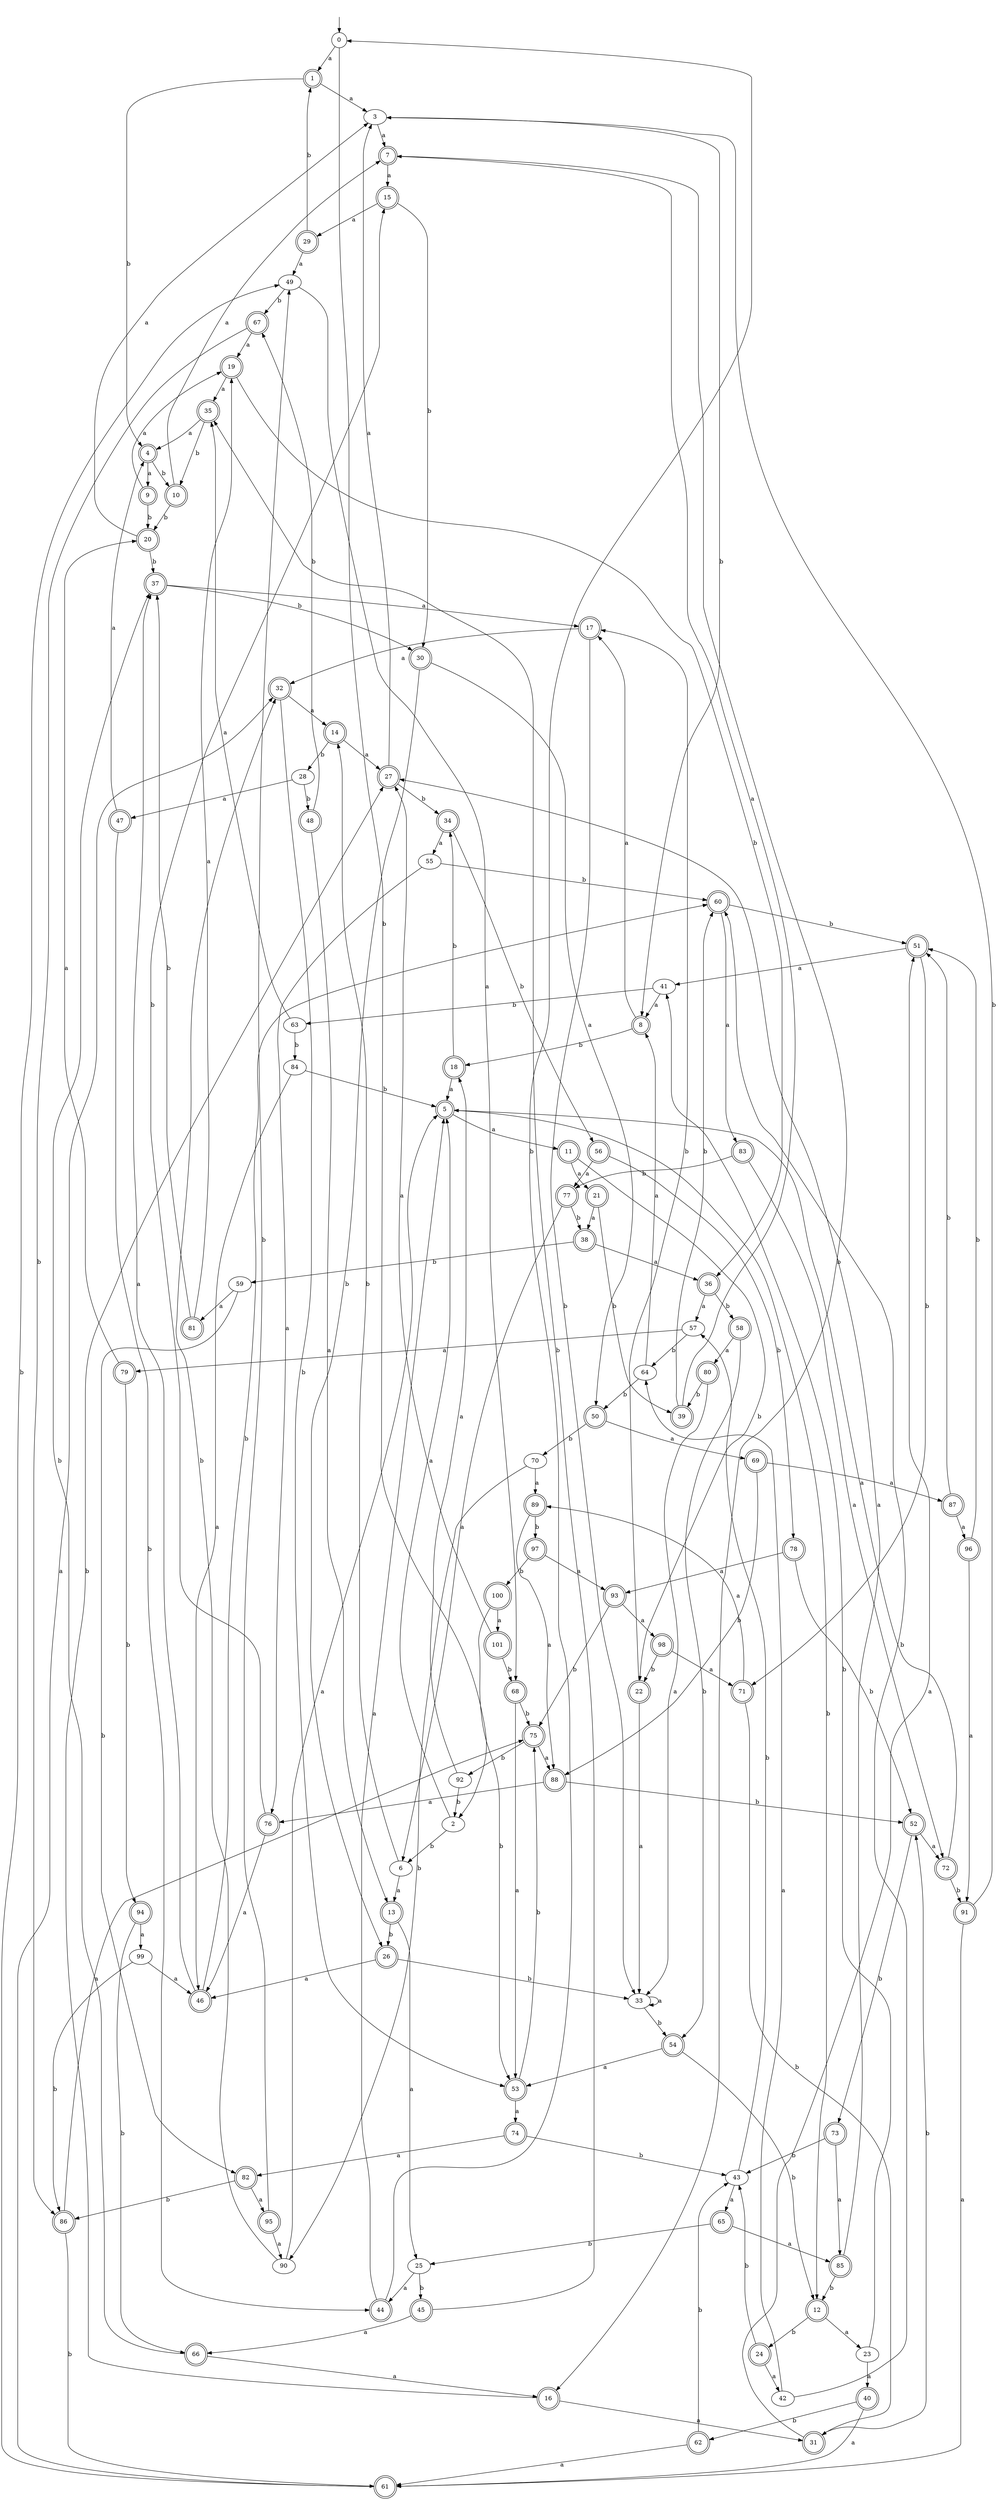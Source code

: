 digraph RandomDFA {
  __start0 [label="", shape=none];
  __start0 -> 0 [label=""];
  0 [shape=circle]
  0 -> 1 [label="a"]
  0 -> 2 [label="b"]
  1 [shape=doublecircle]
  1 -> 3 [label="a"]
  1 -> 4 [label="b"]
  2
  2 -> 5 [label="a"]
  2 -> 6 [label="b"]
  3
  3 -> 7 [label="a"]
  3 -> 8 [label="b"]
  4 [shape=doublecircle]
  4 -> 9 [label="a"]
  4 -> 10 [label="b"]
  5 [shape=doublecircle]
  5 -> 11 [label="a"]
  5 -> 12 [label="b"]
  6
  6 -> 13 [label="a"]
  6 -> 14 [label="b"]
  7 [shape=doublecircle]
  7 -> 15 [label="a"]
  7 -> 16 [label="b"]
  8 [shape=doublecircle]
  8 -> 17 [label="a"]
  8 -> 18 [label="b"]
  9 [shape=doublecircle]
  9 -> 19 [label="a"]
  9 -> 20 [label="b"]
  10 [shape=doublecircle]
  10 -> 7 [label="a"]
  10 -> 20 [label="b"]
  11 [shape=doublecircle]
  11 -> 21 [label="a"]
  11 -> 22 [label="b"]
  12 [shape=doublecircle]
  12 -> 23 [label="a"]
  12 -> 24 [label="b"]
  13 [shape=doublecircle]
  13 -> 25 [label="a"]
  13 -> 26 [label="b"]
  14 [shape=doublecircle]
  14 -> 27 [label="a"]
  14 -> 28 [label="b"]
  15 [shape=doublecircle]
  15 -> 29 [label="a"]
  15 -> 30 [label="b"]
  16 [shape=doublecircle]
  16 -> 31 [label="a"]
  16 -> 27 [label="b"]
  17 [shape=doublecircle]
  17 -> 32 [label="a"]
  17 -> 33 [label="b"]
  18 [shape=doublecircle]
  18 -> 5 [label="a"]
  18 -> 34 [label="b"]
  19 [shape=doublecircle]
  19 -> 35 [label="a"]
  19 -> 36 [label="b"]
  20 [shape=doublecircle]
  20 -> 3 [label="a"]
  20 -> 37 [label="b"]
  21 [shape=doublecircle]
  21 -> 38 [label="a"]
  21 -> 39 [label="b"]
  22 [shape=doublecircle]
  22 -> 33 [label="a"]
  22 -> 17 [label="b"]
  23
  23 -> 40 [label="a"]
  23 -> 41 [label="b"]
  24 [shape=doublecircle]
  24 -> 42 [label="a"]
  24 -> 43 [label="b"]
  25
  25 -> 44 [label="a"]
  25 -> 45 [label="b"]
  26 [shape=doublecircle]
  26 -> 46 [label="a"]
  26 -> 33 [label="b"]
  27 [shape=doublecircle]
  27 -> 3 [label="a"]
  27 -> 34 [label="b"]
  28
  28 -> 47 [label="a"]
  28 -> 48 [label="b"]
  29 [shape=doublecircle]
  29 -> 49 [label="a"]
  29 -> 1 [label="b"]
  30 [shape=doublecircle]
  30 -> 50 [label="a"]
  30 -> 26 [label="b"]
  31 [shape=doublecircle]
  31 -> 51 [label="a"]
  31 -> 52 [label="b"]
  32 [shape=doublecircle]
  32 -> 14 [label="a"]
  32 -> 53 [label="b"]
  33
  33 -> 33 [label="a"]
  33 -> 54 [label="b"]
  34 [shape=doublecircle]
  34 -> 55 [label="a"]
  34 -> 56 [label="b"]
  35 [shape=doublecircle]
  35 -> 4 [label="a"]
  35 -> 10 [label="b"]
  36 [shape=doublecircle]
  36 -> 57 [label="a"]
  36 -> 58 [label="b"]
  37 [shape=doublecircle]
  37 -> 17 [label="a"]
  37 -> 30 [label="b"]
  38 [shape=doublecircle]
  38 -> 36 [label="a"]
  38 -> 59 [label="b"]
  39 [shape=doublecircle]
  39 -> 7 [label="a"]
  39 -> 60 [label="b"]
  40 [shape=doublecircle]
  40 -> 61 [label="a"]
  40 -> 62 [label="b"]
  41
  41 -> 8 [label="a"]
  41 -> 63 [label="b"]
  42
  42 -> 64 [label="a"]
  42 -> 60 [label="b"]
  43
  43 -> 65 [label="a"]
  43 -> 57 [label="b"]
  44 [shape=doublecircle]
  44 -> 5 [label="a"]
  44 -> 0 [label="b"]
  45 [shape=doublecircle]
  45 -> 66 [label="a"]
  45 -> 35 [label="b"]
  46 [shape=doublecircle]
  46 -> 37 [label="a"]
  46 -> 60 [label="b"]
  47 [shape=doublecircle]
  47 -> 4 [label="a"]
  47 -> 44 [label="b"]
  48 [shape=doublecircle]
  48 -> 13 [label="a"]
  48 -> 67 [label="b"]
  49
  49 -> 68 [label="a"]
  49 -> 67 [label="b"]
  50 [shape=doublecircle]
  50 -> 69 [label="a"]
  50 -> 70 [label="b"]
  51 [shape=doublecircle]
  51 -> 41 [label="a"]
  51 -> 71 [label="b"]
  52 [shape=doublecircle]
  52 -> 72 [label="a"]
  52 -> 73 [label="b"]
  53 [shape=doublecircle]
  53 -> 74 [label="a"]
  53 -> 75 [label="b"]
  54 [shape=doublecircle]
  54 -> 53 [label="a"]
  54 -> 12 [label="b"]
  55
  55 -> 76 [label="a"]
  55 -> 60 [label="b"]
  56 [shape=doublecircle]
  56 -> 77 [label="a"]
  56 -> 78 [label="b"]
  57
  57 -> 79 [label="a"]
  57 -> 64 [label="b"]
  58 [shape=doublecircle]
  58 -> 80 [label="a"]
  58 -> 54 [label="b"]
  59
  59 -> 81 [label="a"]
  59 -> 82 [label="b"]
  60 [shape=doublecircle]
  60 -> 83 [label="a"]
  60 -> 51 [label="b"]
  61 [shape=doublecircle]
  61 -> 32 [label="a"]
  61 -> 49 [label="b"]
  62 [shape=doublecircle]
  62 -> 61 [label="a"]
  62 -> 43 [label="b"]
  63
  63 -> 35 [label="a"]
  63 -> 84 [label="b"]
  64
  64 -> 8 [label="a"]
  64 -> 50 [label="b"]
  65 [shape=doublecircle]
  65 -> 85 [label="a"]
  65 -> 25 [label="b"]
  66 [shape=doublecircle]
  66 -> 16 [label="a"]
  66 -> 37 [label="b"]
  67 [shape=doublecircle]
  67 -> 19 [label="a"]
  67 -> 86 [label="b"]
  68 [shape=doublecircle]
  68 -> 53 [label="a"]
  68 -> 75 [label="b"]
  69 [shape=doublecircle]
  69 -> 87 [label="a"]
  69 -> 88 [label="b"]
  70
  70 -> 89 [label="a"]
  70 -> 90 [label="b"]
  71 [shape=doublecircle]
  71 -> 89 [label="a"]
  71 -> 31 [label="b"]
  72 [shape=doublecircle]
  72 -> 5 [label="a"]
  72 -> 91 [label="b"]
  73 [shape=doublecircle]
  73 -> 85 [label="a"]
  73 -> 43 [label="b"]
  74 [shape=doublecircle]
  74 -> 82 [label="a"]
  74 -> 43 [label="b"]
  75 [shape=doublecircle]
  75 -> 88 [label="a"]
  75 -> 92 [label="b"]
  76 [shape=doublecircle]
  76 -> 46 [label="a"]
  76 -> 15 [label="b"]
  77 [shape=doublecircle]
  77 -> 6 [label="a"]
  77 -> 38 [label="b"]
  78 [shape=doublecircle]
  78 -> 93 [label="a"]
  78 -> 52 [label="b"]
  79 [shape=doublecircle]
  79 -> 20 [label="a"]
  79 -> 94 [label="b"]
  80 [shape=doublecircle]
  80 -> 33 [label="a"]
  80 -> 39 [label="b"]
  81 [shape=doublecircle]
  81 -> 19 [label="a"]
  81 -> 37 [label="b"]
  82 [shape=doublecircle]
  82 -> 95 [label="a"]
  82 -> 86 [label="b"]
  83 [shape=doublecircle]
  83 -> 72 [label="a"]
  83 -> 77 [label="b"]
  84
  84 -> 46 [label="a"]
  84 -> 5 [label="b"]
  85 [shape=doublecircle]
  85 -> 27 [label="a"]
  85 -> 12 [label="b"]
  86 [shape=doublecircle]
  86 -> 75 [label="a"]
  86 -> 61 [label="b"]
  87 [shape=doublecircle]
  87 -> 96 [label="a"]
  87 -> 51 [label="b"]
  88 [shape=doublecircle]
  88 -> 76 [label="a"]
  88 -> 52 [label="b"]
  89 [shape=doublecircle]
  89 -> 88 [label="a"]
  89 -> 97 [label="b"]
  90
  90 -> 5 [label="a"]
  90 -> 32 [label="b"]
  91 [shape=doublecircle]
  91 -> 61 [label="a"]
  91 -> 3 [label="b"]
  92
  92 -> 18 [label="a"]
  92 -> 2 [label="b"]
  93 [shape=doublecircle]
  93 -> 98 [label="a"]
  93 -> 75 [label="b"]
  94 [shape=doublecircle]
  94 -> 99 [label="a"]
  94 -> 66 [label="b"]
  95 [shape=doublecircle]
  95 -> 90 [label="a"]
  95 -> 49 [label="b"]
  96 [shape=doublecircle]
  96 -> 91 [label="a"]
  96 -> 51 [label="b"]
  97 [shape=doublecircle]
  97 -> 93 [label="a"]
  97 -> 100 [label="b"]
  98 [shape=doublecircle]
  98 -> 71 [label="a"]
  98 -> 22 [label="b"]
  99
  99 -> 46 [label="a"]
  99 -> 86 [label="b"]
  100 [shape=doublecircle]
  100 -> 101 [label="a"]
  100 -> 53 [label="b"]
  101 [shape=doublecircle]
  101 -> 27 [label="a"]
  101 -> 68 [label="b"]
}
